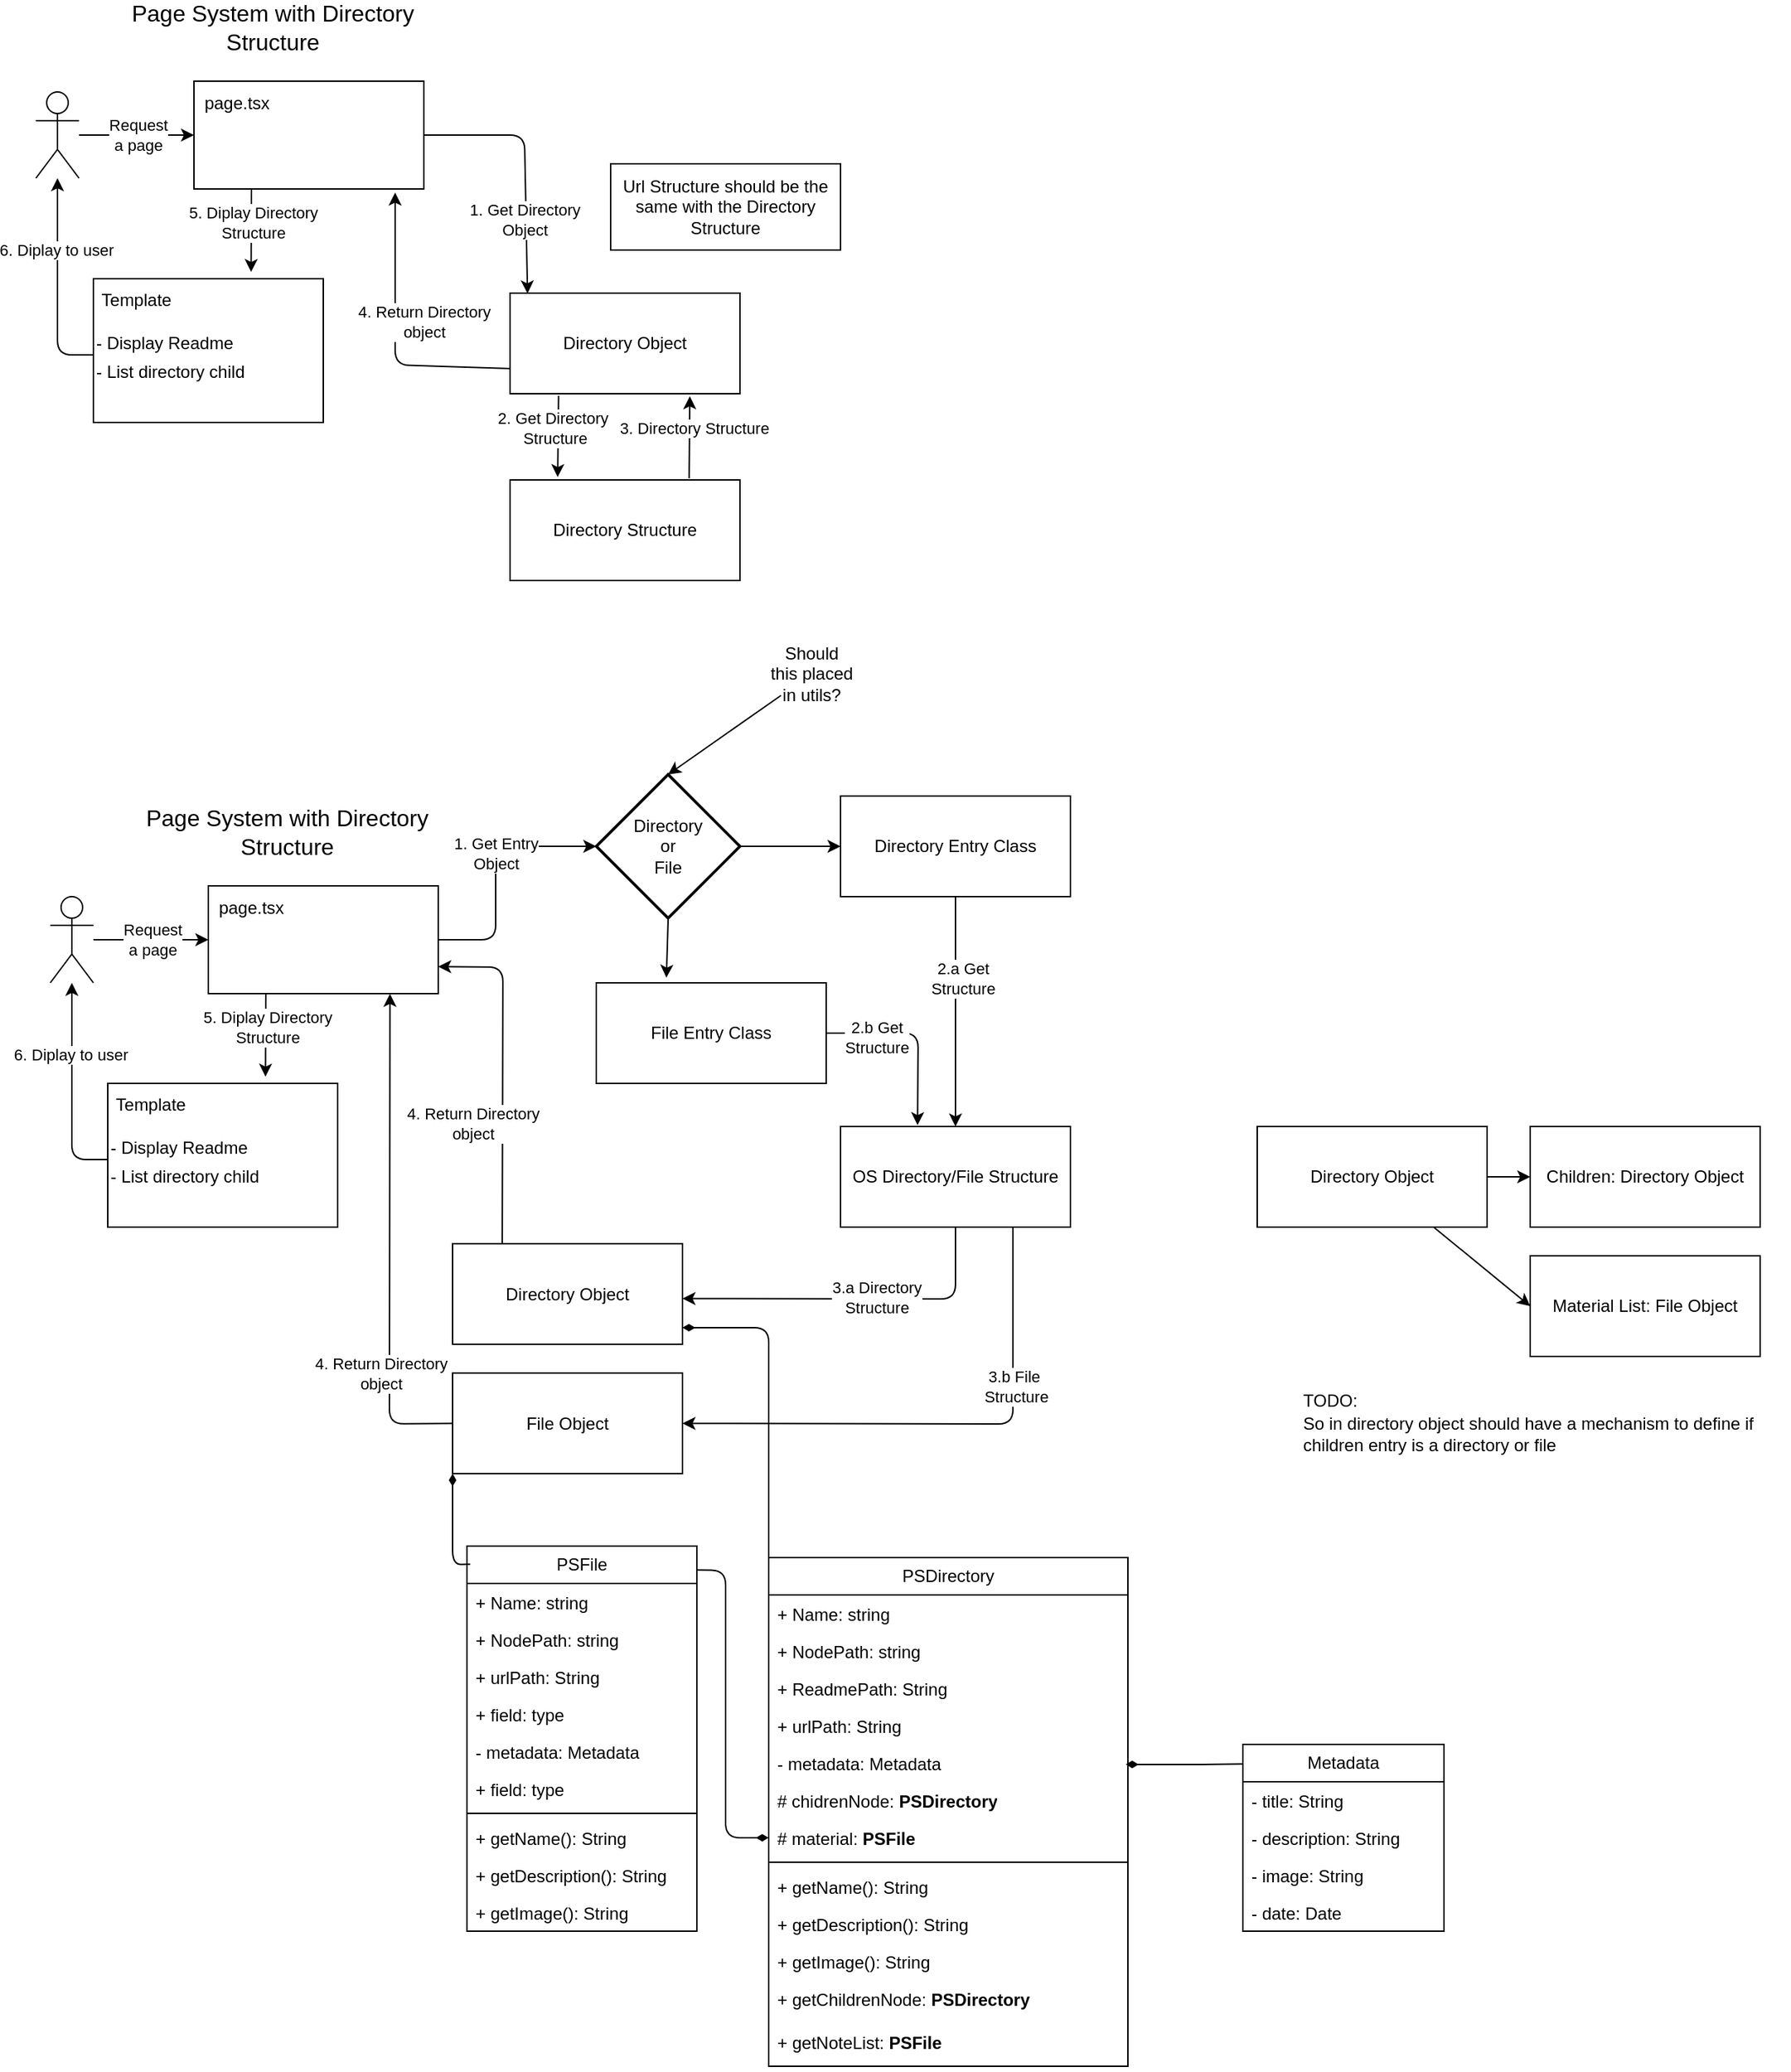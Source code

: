 <mxfile>
    <diagram id="Q1_f4pRA0YKvESPfjHYy" name="Page-1">
        <mxGraphModel dx="579" dy="501" grid="1" gridSize="10" guides="1" tooltips="1" connect="1" arrows="1" fold="1" page="1" pageScale="1" pageWidth="850" pageHeight="1100" math="0" shadow="0">
            <root>
                <mxCell id="0"/>
                <mxCell id="1" parent="0"/>
                <mxCell id="25" value="" style="edgeStyle=none;html=1;fontStyle=0" parent="1" source="2" target="3" edge="1">
                    <mxGeometry relative="1" as="geometry"/>
                </mxCell>
                <mxCell id="26" value="Request&lt;div&gt;a page&lt;/div&gt;" style="edgeLabel;html=1;align=center;verticalAlign=middle;resizable=0;points=[];" parent="25" vertex="1" connectable="0">
                    <mxGeometry x="-0.314" relative="1" as="geometry">
                        <mxPoint x="13" as="offset"/>
                    </mxGeometry>
                </mxCell>
                <mxCell id="2" value="" style="shape=umlActor;verticalLabelPosition=bottom;verticalAlign=top;html=1;outlineConnect=0;" parent="1" vertex="1">
                    <mxGeometry x="200" y="280" width="30" height="60" as="geometry"/>
                </mxCell>
                <mxCell id="3" value="" style="rounded=0;whiteSpace=wrap;html=1;" parent="1" vertex="1">
                    <mxGeometry x="310" y="272.5" width="160" height="75" as="geometry"/>
                </mxCell>
                <mxCell id="4" value="" style="rounded=0;whiteSpace=wrap;html=1;" parent="1" vertex="1">
                    <mxGeometry x="240" y="410" width="160" height="100" as="geometry"/>
                </mxCell>
                <mxCell id="5" value="Directory Object&lt;span style=&quot;font-family: monospace; font-size: 0px; text-align: start; text-wrap-mode: nowrap;&quot;&gt;%3CmxGraphModel%3E%3Croot%3E%3CmxCell%20id%3D%220%22%2F%3E%3CmxCell%20id%3D%221%22%20parent%3D%220%22%2F%3E%3CmxCell%20id%3D%222%22%20value%3D%22Template%22%20style%3D%22rounded%3D0%3BwhiteSpace%3Dwrap%3Bhtml%3D1%3B%22%20vertex%3D%221%22%20parent%3D%221%22%3E%3CmxGeometry%20x%3D%22400%22%20y%3D%22100%22%20width%3D%22160%22%20height%3D%22170%22%20as%3D%22geometry%22%2F%3E%3C%2FmxCell%3E%3C%2Froot%3E%3C%2FmxGraphModel%3E&lt;/span&gt;" style="rounded=0;whiteSpace=wrap;html=1;" parent="1" vertex="1">
                    <mxGeometry x="530" y="420" width="160" height="70" as="geometry"/>
                </mxCell>
                <mxCell id="7" value="Directory Structure" style="rounded=0;whiteSpace=wrap;html=1;" parent="1" vertex="1">
                    <mxGeometry x="530" y="550" width="160" height="70" as="geometry"/>
                </mxCell>
                <mxCell id="10" value="" style="endArrow=classic;html=1;entryX=0.076;entryY=0.003;entryDx=0;entryDy=0;entryPerimeter=0;fontStyle=0" parent="1" target="5" edge="1">
                    <mxGeometry width="50" height="50" relative="1" as="geometry">
                        <mxPoint x="470" y="310" as="sourcePoint"/>
                        <mxPoint x="520" y="260" as="targetPoint"/>
                        <Array as="points">
                            <mxPoint x="540" y="310"/>
                        </Array>
                    </mxGeometry>
                </mxCell>
                <mxCell id="12" value="1. Get Directory&lt;div&gt;Object&lt;/div&gt;" style="edgeLabel;html=1;align=center;verticalAlign=middle;resizable=0;points=[];" parent="10" vertex="1" connectable="0">
                    <mxGeometry x="0.254" y="2" relative="1" as="geometry">
                        <mxPoint x="-3" y="16" as="offset"/>
                    </mxGeometry>
                </mxCell>
                <mxCell id="11" value="" style="endArrow=classic;html=1;exitX=0.779;exitY=-0.016;exitDx=0;exitDy=0;exitPerimeter=0;entryX=0.782;entryY=1.025;entryDx=0;entryDy=0;entryPerimeter=0;fontStyle=0" parent="1" source="7" target="5" edge="1">
                    <mxGeometry width="50" height="50" relative="1" as="geometry">
                        <mxPoint x="770" y="372.5" as="sourcePoint"/>
                        <mxPoint x="770" y="419.5" as="targetPoint"/>
                    </mxGeometry>
                </mxCell>
                <mxCell id="17" value="3. Directory Structure" style="edgeLabel;html=1;align=center;verticalAlign=middle;resizable=0;points=[];" parent="11" vertex="1" connectable="0">
                    <mxGeometry x="-0.489" y="-3" relative="1" as="geometry">
                        <mxPoint y="-21" as="offset"/>
                    </mxGeometry>
                </mxCell>
                <mxCell id="15" value="" style="endArrow=classic;html=1;exitX=0.211;exitY=1.022;exitDx=0;exitDy=0;entryX=0.207;entryY=-0.028;entryDx=0;entryDy=0;entryPerimeter=0;exitPerimeter=0;fontStyle=0" parent="1" source="5" target="7" edge="1">
                    <mxGeometry width="50" height="50" relative="1" as="geometry">
                        <mxPoint x="660" y="422.5" as="sourcePoint"/>
                        <mxPoint x="660" y="372.5" as="targetPoint"/>
                    </mxGeometry>
                </mxCell>
                <mxCell id="16" value="2. Get Directory&amp;nbsp;&lt;div&gt;Structure&lt;/div&gt;" style="edgeLabel;html=1;align=center;verticalAlign=middle;resizable=0;points=[];" parent="15" vertex="1" connectable="0">
                    <mxGeometry x="0.12" relative="1" as="geometry">
                        <mxPoint x="-3" y="-9" as="offset"/>
                    </mxGeometry>
                </mxCell>
                <mxCell id="18" value="" style="endArrow=classic;html=1;exitX=0;exitY=0.75;exitDx=0;exitDy=0;fontStyle=0" parent="1" source="5" edge="1">
                    <mxGeometry width="50" height="50" relative="1" as="geometry">
                        <mxPoint x="550" y="350" as="sourcePoint"/>
                        <mxPoint x="450" y="350" as="targetPoint"/>
                        <Array as="points">
                            <mxPoint x="450" y="470"/>
                        </Array>
                    </mxGeometry>
                </mxCell>
                <mxCell id="19" value="4. Return Directory&lt;div&gt;object&lt;/div&gt;" style="edgeLabel;html=1;align=center;verticalAlign=middle;resizable=0;points=[];" parent="18" vertex="1" connectable="0">
                    <mxGeometry x="-0.581" y="3" relative="1" as="geometry">
                        <mxPoint x="-18" y="-34" as="offset"/>
                    </mxGeometry>
                </mxCell>
                <mxCell id="20" value="" style="endArrow=classic;html=1;entryX=0.686;entryY=-0.047;entryDx=0;entryDy=0;entryPerimeter=0;exitX=0.25;exitY=1;exitDx=0;exitDy=0;fontStyle=0" parent="1" source="3" target="4" edge="1">
                    <mxGeometry width="50" height="50" relative="1" as="geometry">
                        <mxPoint x="420" y="350" as="sourcePoint"/>
                        <mxPoint x="450" y="330" as="targetPoint"/>
                    </mxGeometry>
                </mxCell>
                <mxCell id="21" value="5. Diplay Directory&lt;div&gt;Structure&lt;/div&gt;" style="edgeLabel;html=1;align=center;verticalAlign=middle;resizable=0;points=[];" parent="20" vertex="1" connectable="0">
                    <mxGeometry x="-0.419" y="1" relative="1" as="geometry">
                        <mxPoint y="6" as="offset"/>
                    </mxGeometry>
                </mxCell>
                <mxCell id="22" value="Template" style="text;html=1;align=center;verticalAlign=middle;whiteSpace=wrap;rounded=0;" parent="1" vertex="1">
                    <mxGeometry x="240" y="410" width="60" height="30" as="geometry"/>
                </mxCell>
                <mxCell id="23" value="- Display Readme" style="text;html=1;align=left;verticalAlign=middle;whiteSpace=wrap;rounded=0;" parent="1" vertex="1">
                    <mxGeometry x="240" y="440" width="130" height="30" as="geometry"/>
                </mxCell>
                <mxCell id="24" value="- List directory child" style="text;html=1;align=left;verticalAlign=middle;whiteSpace=wrap;rounded=0;" parent="1" vertex="1">
                    <mxGeometry x="240" y="460" width="130" height="30" as="geometry"/>
                </mxCell>
                <mxCell id="27" value="page.tsx" style="text;html=1;align=center;verticalAlign=middle;whiteSpace=wrap;rounded=0;" parent="1" vertex="1">
                    <mxGeometry x="310" y="272.5" width="60" height="30" as="geometry"/>
                </mxCell>
                <mxCell id="33" value="" style="endArrow=classic;html=1;exitX=0.003;exitY=0.53;exitDx=0;exitDy=0;exitPerimeter=0;fontStyle=0" parent="1" source="4" target="2" edge="1">
                    <mxGeometry width="50" height="50" relative="1" as="geometry">
                        <mxPoint x="220" y="430" as="sourcePoint"/>
                        <mxPoint x="380" y="350" as="targetPoint"/>
                        <Array as="points">
                            <mxPoint x="215" y="463"/>
                        </Array>
                    </mxGeometry>
                </mxCell>
                <mxCell id="34" value="6. Diplay to user" style="edgeLabel;html=1;align=center;verticalAlign=middle;resizable=0;points=[];" parent="33" vertex="1" connectable="0">
                    <mxGeometry x="0.326" y="1" relative="1" as="geometry">
                        <mxPoint as="offset"/>
                    </mxGeometry>
                </mxCell>
                <mxCell id="35" value="&lt;font style=&quot;font-size: 16px;&quot;&gt;Page System with Directory Structure&lt;/font&gt;" style="text;html=1;align=center;verticalAlign=middle;whiteSpace=wrap;rounded=0;" parent="1" vertex="1">
                    <mxGeometry x="260" y="220" width="210" height="30" as="geometry"/>
                </mxCell>
                <mxCell id="36" value="Url Structure should be the same with the Directory Structure" style="rounded=0;whiteSpace=wrap;html=1;" parent="1" vertex="1">
                    <mxGeometry x="600" y="330" width="160" height="60" as="geometry"/>
                </mxCell>
                <mxCell id="37" value="" style="edgeStyle=none;html=1;fontStyle=0" edge="1" parent="1" source="39" target="40">
                    <mxGeometry relative="1" as="geometry"/>
                </mxCell>
                <mxCell id="38" value="Request&lt;div&gt;a page&lt;/div&gt;" style="edgeLabel;html=1;align=center;verticalAlign=middle;resizable=0;points=[];" vertex="1" connectable="0" parent="37">
                    <mxGeometry x="-0.314" relative="1" as="geometry">
                        <mxPoint x="13" as="offset"/>
                    </mxGeometry>
                </mxCell>
                <mxCell id="39" value="" style="shape=umlActor;verticalLabelPosition=bottom;verticalAlign=top;html=1;outlineConnect=0;" vertex="1" parent="1">
                    <mxGeometry x="210" y="840" width="30" height="60" as="geometry"/>
                </mxCell>
                <mxCell id="40" value="" style="rounded=0;whiteSpace=wrap;html=1;" vertex="1" parent="1">
                    <mxGeometry x="320" y="832.5" width="160" height="75" as="geometry"/>
                </mxCell>
                <mxCell id="41" value="" style="rounded=0;whiteSpace=wrap;html=1;" vertex="1" parent="1">
                    <mxGeometry x="250" y="970" width="160" height="100" as="geometry"/>
                </mxCell>
                <mxCell id="44" value="" style="endArrow=classic;html=1;entryX=0;entryY=0.5;entryDx=0;entryDy=0;entryPerimeter=0;fontStyle=0" edge="1" parent="1" target="82">
                    <mxGeometry width="50" height="50" relative="1" as="geometry">
                        <mxPoint x="480" y="870" as="sourcePoint"/>
                        <mxPoint x="530" y="820" as="targetPoint"/>
                        <Array as="points">
                            <mxPoint x="520" y="870"/>
                            <mxPoint x="520" y="805"/>
                        </Array>
                    </mxGeometry>
                </mxCell>
                <mxCell id="45" value="1. Get Entry&lt;div&gt;Object&lt;/div&gt;" style="edgeLabel;html=1;align=center;verticalAlign=middle;resizable=0;points=[];" vertex="1" connectable="0" parent="44">
                    <mxGeometry x="0.254" y="2" relative="1" as="geometry">
                        <mxPoint x="-5" y="7" as="offset"/>
                    </mxGeometry>
                </mxCell>
                <mxCell id="50" value="" style="endArrow=classic;html=1;exitX=0.216;exitY=-0.003;exitDx=0;exitDy=0;fontStyle=0;entryX=1;entryY=0.75;entryDx=0;entryDy=0;exitPerimeter=0;" edge="1" parent="1" source="72" target="40">
                    <mxGeometry width="50" height="50" relative="1" as="geometry">
                        <mxPoint x="560" y="910" as="sourcePoint"/>
                        <mxPoint x="460" y="910" as="targetPoint"/>
                        <Array as="points">
                            <mxPoint x="525" y="889"/>
                        </Array>
                    </mxGeometry>
                </mxCell>
                <mxCell id="51" value="4. Return Directory&lt;div&gt;object&lt;/div&gt;" style="edgeLabel;html=1;align=center;verticalAlign=middle;resizable=0;points=[];" vertex="1" connectable="0" parent="50">
                    <mxGeometry x="-0.581" y="3" relative="1" as="geometry">
                        <mxPoint x="-18" y="-34" as="offset"/>
                    </mxGeometry>
                </mxCell>
                <mxCell id="52" value="" style="endArrow=classic;html=1;entryX=0.686;entryY=-0.047;entryDx=0;entryDy=0;entryPerimeter=0;exitX=0.25;exitY=1;exitDx=0;exitDy=0;fontStyle=0" edge="1" parent="1" source="40" target="41">
                    <mxGeometry width="50" height="50" relative="1" as="geometry">
                        <mxPoint x="430" y="910" as="sourcePoint"/>
                        <mxPoint x="460" y="890" as="targetPoint"/>
                    </mxGeometry>
                </mxCell>
                <mxCell id="53" value="5. Diplay Directory&lt;div&gt;Structure&lt;/div&gt;" style="edgeLabel;html=1;align=center;verticalAlign=middle;resizable=0;points=[];" vertex="1" connectable="0" parent="52">
                    <mxGeometry x="-0.419" y="1" relative="1" as="geometry">
                        <mxPoint y="6" as="offset"/>
                    </mxGeometry>
                </mxCell>
                <mxCell id="54" value="Template" style="text;html=1;align=center;verticalAlign=middle;whiteSpace=wrap;rounded=0;" vertex="1" parent="1">
                    <mxGeometry x="250" y="970" width="60" height="30" as="geometry"/>
                </mxCell>
                <mxCell id="55" value="- Display Readme" style="text;html=1;align=left;verticalAlign=middle;whiteSpace=wrap;rounded=0;" vertex="1" parent="1">
                    <mxGeometry x="250" y="1000" width="130" height="30" as="geometry"/>
                </mxCell>
                <mxCell id="56" value="- List directory child" style="text;html=1;align=left;verticalAlign=middle;whiteSpace=wrap;rounded=0;" vertex="1" parent="1">
                    <mxGeometry x="250" y="1020" width="130" height="30" as="geometry"/>
                </mxCell>
                <mxCell id="57" value="page.tsx" style="text;html=1;align=center;verticalAlign=middle;whiteSpace=wrap;rounded=0;" vertex="1" parent="1">
                    <mxGeometry x="320" y="832.5" width="60" height="30" as="geometry"/>
                </mxCell>
                <mxCell id="58" value="" style="endArrow=classic;html=1;exitX=0.003;exitY=0.53;exitDx=0;exitDy=0;exitPerimeter=0;fontStyle=0" edge="1" parent="1" source="41" target="39">
                    <mxGeometry width="50" height="50" relative="1" as="geometry">
                        <mxPoint x="230" y="990" as="sourcePoint"/>
                        <mxPoint x="390" y="910" as="targetPoint"/>
                        <Array as="points">
                            <mxPoint x="225" y="1023"/>
                        </Array>
                    </mxGeometry>
                </mxCell>
                <mxCell id="59" value="6. Diplay to user" style="edgeLabel;html=1;align=center;verticalAlign=middle;resizable=0;points=[];" vertex="1" connectable="0" parent="58">
                    <mxGeometry x="0.326" y="1" relative="1" as="geometry">
                        <mxPoint as="offset"/>
                    </mxGeometry>
                </mxCell>
                <mxCell id="60" value="&lt;font style=&quot;font-size: 16px;&quot;&gt;Page System with Directory Structure&lt;/font&gt;" style="text;html=1;align=center;verticalAlign=middle;whiteSpace=wrap;rounded=0;" vertex="1" parent="1">
                    <mxGeometry x="270" y="780" width="210" height="30" as="geometry"/>
                </mxCell>
                <mxCell id="67" value="" style="edgeStyle=none;html=1;entryX=0;entryY=0.5;entryDx=0;entryDy=0;exitX=1;exitY=0.5;exitDx=0;exitDy=0;exitPerimeter=0;" edge="1" parent="1" source="82" target="65">
                    <mxGeometry relative="1" as="geometry"/>
                </mxCell>
                <mxCell id="68" value="" style="edgeStyle=none;html=1;exitX=0.501;exitY=0.978;exitDx=0;exitDy=0;exitPerimeter=0;entryX=0.305;entryY=-0.051;entryDx=0;entryDy=0;entryPerimeter=0;" edge="1" parent="1" source="82" target="66">
                    <mxGeometry relative="1" as="geometry"/>
                </mxCell>
                <mxCell id="70" value="" style="edgeStyle=none;html=1;" edge="1" parent="1" source="65" target="69">
                    <mxGeometry relative="1" as="geometry"/>
                </mxCell>
                <mxCell id="76" value="2.a Get&lt;div&gt;Structure&lt;/div&gt;" style="edgeLabel;html=1;align=center;verticalAlign=middle;resizable=0;points=[];" vertex="1" connectable="0" parent="70">
                    <mxGeometry x="-0.286" y="5" relative="1" as="geometry">
                        <mxPoint as="offset"/>
                    </mxGeometry>
                </mxCell>
                <mxCell id="65" value="Directory Entry Class" style="rounded=0;whiteSpace=wrap;html=1;" vertex="1" parent="1">
                    <mxGeometry x="760" y="770" width="160" height="70" as="geometry"/>
                </mxCell>
                <mxCell id="71" value="" style="edgeStyle=none;html=1;exitX=1;exitY=0.5;exitDx=0;exitDy=0;entryX=0.335;entryY=-0.014;entryDx=0;entryDy=0;entryPerimeter=0;" edge="1" parent="1" source="66" target="69">
                    <mxGeometry relative="1" as="geometry">
                        <Array as="points">
                            <mxPoint x="814" y="935"/>
                        </Array>
                    </mxGeometry>
                </mxCell>
                <mxCell id="118" value="&lt;span style=&quot;color: rgb(0, 0, 0);&quot;&gt;2.b Get&lt;/span&gt;&lt;div&gt;Structure&lt;/div&gt;" style="edgeLabel;html=1;align=center;verticalAlign=middle;resizable=0;points=[];" vertex="1" connectable="0" parent="71">
                    <mxGeometry x="-0.46" y="-3" relative="1" as="geometry">
                        <mxPoint as="offset"/>
                    </mxGeometry>
                </mxCell>
                <mxCell id="66" value="File Entry Class" style="rounded=0;whiteSpace=wrap;html=1;" vertex="1" parent="1">
                    <mxGeometry x="590" y="900" width="160" height="70" as="geometry"/>
                </mxCell>
                <mxCell id="74" value="" style="edgeStyle=none;html=1;exitX=0.5;exitY=1;exitDx=0;exitDy=0;entryX=1;entryY=0.545;entryDx=0;entryDy=0;entryPerimeter=0;" edge="1" parent="1" source="69" target="72">
                    <mxGeometry relative="1" as="geometry">
                        <mxPoint x="698.64" y="982.14" as="sourcePoint"/>
                        <Array as="points">
                            <mxPoint x="840" y="1120"/>
                        </Array>
                    </mxGeometry>
                </mxCell>
                <mxCell id="80" value="3.a Directory&lt;div&gt;Structure&lt;/div&gt;" style="edgeLabel;html=1;align=center;verticalAlign=middle;resizable=0;points=[];" vertex="1" connectable="0" parent="74">
                    <mxGeometry x="-0.121" y="-1" relative="1" as="geometry">
                        <mxPoint as="offset"/>
                    </mxGeometry>
                </mxCell>
                <mxCell id="75" value="" style="edgeStyle=none;html=1;entryX=1;entryY=0.5;entryDx=0;entryDy=0;exitX=0.75;exitY=1;exitDx=0;exitDy=0;" edge="1" parent="1" source="69" target="73">
                    <mxGeometry relative="1" as="geometry">
                        <mxPoint x="750" y="981.58" as="sourcePoint"/>
                        <Array as="points">
                            <mxPoint x="880" y="1207"/>
                        </Array>
                    </mxGeometry>
                </mxCell>
                <mxCell id="81" value="3.b File&amp;nbsp;&lt;div&gt;Structure&lt;/div&gt;" style="edgeLabel;html=1;align=center;verticalAlign=middle;resizable=0;points=[];" vertex="1" connectable="0" parent="75">
                    <mxGeometry x="-0.395" y="2" relative="1" as="geometry">
                        <mxPoint as="offset"/>
                    </mxGeometry>
                </mxCell>
                <mxCell id="69" value="OS Directory/File Structure" style="rounded=0;whiteSpace=wrap;html=1;" vertex="1" parent="1">
                    <mxGeometry x="760" y="1000" width="160" height="70" as="geometry"/>
                </mxCell>
                <mxCell id="72" value="Directory Object" style="rounded=0;whiteSpace=wrap;html=1;" vertex="1" parent="1">
                    <mxGeometry x="490" y="1081.58" width="160" height="70" as="geometry"/>
                </mxCell>
                <mxCell id="73" value="File Object" style="rounded=0;whiteSpace=wrap;html=1;" vertex="1" parent="1">
                    <mxGeometry x="490" y="1171.58" width="160" height="70" as="geometry"/>
                </mxCell>
                <mxCell id="77" value="" style="endArrow=classic;html=1;fontStyle=0;exitX=0;exitY=0.5;exitDx=0;exitDy=0;entryX=0.79;entryY=1.002;entryDx=0;entryDy=0;entryPerimeter=0;" edge="1" parent="1" source="73" target="40">
                    <mxGeometry width="50" height="50" relative="1" as="geometry">
                        <mxPoint x="840" y="1070" as="sourcePoint"/>
                        <mxPoint x="460" y="1020" as="targetPoint"/>
                        <Array as="points">
                            <mxPoint x="446" y="1207"/>
                        </Array>
                    </mxGeometry>
                </mxCell>
                <mxCell id="78" value="4. Return Directory&lt;div&gt;object&lt;/div&gt;" style="edgeLabel;html=1;align=center;verticalAlign=middle;resizable=0;points=[];" vertex="1" connectable="0" parent="77">
                    <mxGeometry x="-0.581" y="3" relative="1" as="geometry">
                        <mxPoint x="-3" y="-7" as="offset"/>
                    </mxGeometry>
                </mxCell>
                <mxCell id="82" value="Directory&lt;div&gt;or&lt;/div&gt;&lt;div&gt;File&lt;/div&gt;" style="strokeWidth=2;html=1;shape=mxgraph.flowchart.decision;whiteSpace=wrap;" vertex="1" parent="1">
                    <mxGeometry x="590" y="755" width="100" height="100" as="geometry"/>
                </mxCell>
                <mxCell id="85" value="PSDirectory" style="swimlane;fontStyle=0;childLayout=stackLayout;horizontal=1;startSize=26;fillColor=none;horizontalStack=0;resizeParent=1;resizeParentMax=0;resizeLast=0;collapsible=1;marginBottom=0;whiteSpace=wrap;html=1;" vertex="1" parent="1">
                    <mxGeometry x="710" y="1300" width="250" height="354" as="geometry"/>
                </mxCell>
                <mxCell id="94" value="+ Name: string" style="text;strokeColor=none;fillColor=none;align=left;verticalAlign=top;spacingLeft=4;spacingRight=4;overflow=hidden;rotatable=0;points=[[0,0.5],[1,0.5]];portConstraint=eastwest;whiteSpace=wrap;html=1;" vertex="1" parent="85">
                    <mxGeometry y="26" width="250" height="26" as="geometry"/>
                </mxCell>
                <mxCell id="93" value="+ NodePath: string" style="text;strokeColor=none;fillColor=none;align=left;verticalAlign=top;spacingLeft=4;spacingRight=4;overflow=hidden;rotatable=0;points=[[0,0.5],[1,0.5]];portConstraint=eastwest;whiteSpace=wrap;html=1;" vertex="1" parent="85">
                    <mxGeometry y="52" width="250" height="26" as="geometry"/>
                </mxCell>
                <mxCell id="86" value="+ ReadmePath: String" style="text;strokeColor=none;fillColor=none;align=left;verticalAlign=top;spacingLeft=4;spacingRight=4;overflow=hidden;rotatable=0;points=[[0,0.5],[1,0.5]];portConstraint=eastwest;whiteSpace=wrap;html=1;" vertex="1" parent="85">
                    <mxGeometry y="78" width="250" height="26" as="geometry"/>
                </mxCell>
                <mxCell id="87" value="&lt;span style=&quot;color: rgb(0, 0, 0);&quot;&gt;+ urlPath: String&lt;/span&gt;" style="text;strokeColor=none;fillColor=none;align=left;verticalAlign=top;spacingLeft=4;spacingRight=4;overflow=hidden;rotatable=0;points=[[0,0.5],[1,0.5]];portConstraint=eastwest;whiteSpace=wrap;html=1;" vertex="1" parent="85">
                    <mxGeometry y="104" width="250" height="26" as="geometry"/>
                </mxCell>
                <mxCell id="95" value="- metadata: Metadata" style="text;strokeColor=none;fillColor=none;align=left;verticalAlign=top;spacingLeft=4;spacingRight=4;overflow=hidden;rotatable=0;points=[[0,0.5],[1,0.5]];portConstraint=eastwest;whiteSpace=wrap;html=1;" vertex="1" parent="85">
                    <mxGeometry y="130" width="250" height="26" as="geometry"/>
                </mxCell>
                <mxCell id="88" value="&lt;span style=&quot;color: rgb(0, 0, 0);&quot;&gt;# chidrenNode: &lt;b&gt;PSDirectory&lt;/b&gt;&lt;/span&gt;" style="text;strokeColor=none;fillColor=none;align=left;verticalAlign=top;spacingLeft=4;spacingRight=4;overflow=hidden;rotatable=0;points=[[0,0.5],[1,0.5]];portConstraint=eastwest;whiteSpace=wrap;html=1;" vertex="1" parent="85">
                    <mxGeometry y="156" width="250" height="26" as="geometry"/>
                </mxCell>
                <mxCell id="89" value="&lt;span style=&quot;color: rgb(0, 0, 0);&quot;&gt;# material: &lt;b&gt;PSFile&lt;/b&gt;&lt;/span&gt;" style="text;strokeColor=none;fillColor=none;align=left;verticalAlign=top;spacingLeft=4;spacingRight=4;overflow=hidden;rotatable=0;points=[[0,0.5],[1,0.5]];portConstraint=eastwest;whiteSpace=wrap;html=1;" vertex="1" parent="85">
                    <mxGeometry y="182" width="250" height="26" as="geometry"/>
                </mxCell>
                <mxCell id="90" value="" style="line;strokeWidth=1;fillColor=none;align=left;verticalAlign=middle;spacingTop=-1;spacingLeft=3;spacingRight=3;rotatable=0;labelPosition=right;points=[];portConstraint=eastwest;strokeColor=inherit;" vertex="1" parent="85">
                    <mxGeometry y="208" width="250" height="8" as="geometry"/>
                </mxCell>
                <mxCell id="120" value="+ getName(): String" style="text;strokeColor=none;fillColor=none;align=left;verticalAlign=top;spacingLeft=4;spacingRight=4;overflow=hidden;rotatable=0;points=[[0,0.5],[1,0.5]];portConstraint=eastwest;whiteSpace=wrap;html=1;" vertex="1" parent="85">
                    <mxGeometry y="216" width="250" height="26" as="geometry"/>
                </mxCell>
                <mxCell id="121" value="+ getDescription(): String" style="text;strokeColor=none;fillColor=none;align=left;verticalAlign=top;spacingLeft=4;spacingRight=4;overflow=hidden;rotatable=0;points=[[0,0.5],[1,0.5]];portConstraint=eastwest;whiteSpace=wrap;html=1;" vertex="1" parent="85">
                    <mxGeometry y="242" width="250" height="26" as="geometry"/>
                </mxCell>
                <mxCell id="122" value="+ getImage(): String" style="text;strokeColor=none;fillColor=none;align=left;verticalAlign=top;spacingLeft=4;spacingRight=4;overflow=hidden;rotatable=0;points=[[0,0.5],[1,0.5]];portConstraint=eastwest;whiteSpace=wrap;html=1;" vertex="1" parent="85">
                    <mxGeometry y="268" width="250" height="26" as="geometry"/>
                </mxCell>
                <mxCell id="91" value="+ getChildrenNode: &lt;b&gt;PSDirectory&lt;/b&gt;" style="text;strokeColor=none;fillColor=none;align=left;verticalAlign=top;spacingLeft=4;spacingRight=4;overflow=hidden;rotatable=0;points=[[0,0.5],[1,0.5]];portConstraint=eastwest;whiteSpace=wrap;html=1;" vertex="1" parent="85">
                    <mxGeometry y="294" width="250" height="30" as="geometry"/>
                </mxCell>
                <mxCell id="92" value="+ getNoteList: &lt;b&gt;PSFile&lt;/b&gt;" style="text;strokeColor=none;fillColor=none;align=left;verticalAlign=top;spacingLeft=4;spacingRight=4;overflow=hidden;rotatable=0;points=[[0,0.5],[1,0.5]];portConstraint=eastwest;whiteSpace=wrap;html=1;" vertex="1" parent="85">
                    <mxGeometry y="324" width="250" height="30" as="geometry"/>
                </mxCell>
                <mxCell id="96" value="Metadata" style="swimlane;fontStyle=0;childLayout=stackLayout;horizontal=1;startSize=26;fillColor=none;horizontalStack=0;resizeParent=1;resizeParentMax=0;resizeLast=0;collapsible=1;marginBottom=0;whiteSpace=wrap;html=1;" vertex="1" parent="1">
                    <mxGeometry x="1040" y="1430" width="140" height="130" as="geometry"/>
                </mxCell>
                <mxCell id="97" value="- title: String" style="text;strokeColor=none;fillColor=none;align=left;verticalAlign=top;spacingLeft=4;spacingRight=4;overflow=hidden;rotatable=0;points=[[0,0.5],[1,0.5]];portConstraint=eastwest;whiteSpace=wrap;html=1;" vertex="1" parent="96">
                    <mxGeometry y="26" width="140" height="26" as="geometry"/>
                </mxCell>
                <mxCell id="98" value="- description: String" style="text;strokeColor=none;fillColor=none;align=left;verticalAlign=top;spacingLeft=4;spacingRight=4;overflow=hidden;rotatable=0;points=[[0,0.5],[1,0.5]];portConstraint=eastwest;whiteSpace=wrap;html=1;" vertex="1" parent="96">
                    <mxGeometry y="52" width="140" height="26" as="geometry"/>
                </mxCell>
                <mxCell id="99" value="- image: String" style="text;strokeColor=none;fillColor=none;align=left;verticalAlign=top;spacingLeft=4;spacingRight=4;overflow=hidden;rotatable=0;points=[[0,0.5],[1,0.5]];portConstraint=eastwest;whiteSpace=wrap;html=1;" vertex="1" parent="96">
                    <mxGeometry y="78" width="140" height="26" as="geometry"/>
                </mxCell>
                <mxCell id="100" value="- date: Date" style="text;strokeColor=none;fillColor=none;align=left;verticalAlign=top;spacingLeft=4;spacingRight=4;overflow=hidden;rotatable=0;points=[[0,0.5],[1,0.5]];portConstraint=eastwest;whiteSpace=wrap;html=1;" vertex="1" parent="96">
                    <mxGeometry y="104" width="140" height="26" as="geometry"/>
                </mxCell>
                <mxCell id="101" value="" style="edgeStyle=none;html=1;endArrow=diamondThin;endFill=1;exitX=0;exitY=0.105;exitDx=0;exitDy=0;exitPerimeter=0;entryX=0.994;entryY=0.536;entryDx=0;entryDy=0;entryPerimeter=0;" edge="1" parent="1" source="96" target="95">
                    <mxGeometry relative="1" as="geometry">
                        <Array as="points">
                            <mxPoint x="1010" y="1444"/>
                        </Array>
                        <mxPoint x="1030" y="1370" as="sourcePoint"/>
                        <mxPoint x="1030" y="1510" as="targetPoint"/>
                    </mxGeometry>
                </mxCell>
                <mxCell id="102" value="" style="edgeStyle=none;html=1;endArrow=diamondThin;endFill=1;exitX=0;exitY=0;exitDx=0;exitDy=0;entryX=1;entryY=0.834;entryDx=0;entryDy=0;entryPerimeter=0;" edge="1" parent="1" source="85" target="72">
                    <mxGeometry relative="1" as="geometry">
                        <Array as="points">
                            <mxPoint x="710" y="1140"/>
                        </Array>
                        <mxPoint x="1050" y="1454" as="sourcePoint"/>
                        <mxPoint x="968" y="1454" as="targetPoint"/>
                    </mxGeometry>
                </mxCell>
                <mxCell id="103" value="PSFile" style="swimlane;fontStyle=0;childLayout=stackLayout;horizontal=1;startSize=26;fillColor=none;horizontalStack=0;resizeParent=1;resizeParentMax=0;resizeLast=0;collapsible=1;marginBottom=0;whiteSpace=wrap;html=1;" vertex="1" parent="1">
                    <mxGeometry x="500" y="1292" width="160" height="268" as="geometry">
                        <mxRectangle x="380" y="340" width="80" height="30" as="alternateBounds"/>
                    </mxGeometry>
                </mxCell>
                <mxCell id="113" value="+ Name: string" style="text;strokeColor=none;fillColor=none;align=left;verticalAlign=top;spacingLeft=4;spacingRight=4;overflow=hidden;rotatable=0;points=[[0,0.5],[1,0.5]];portConstraint=eastwest;whiteSpace=wrap;html=1;" vertex="1" parent="103">
                    <mxGeometry y="26" width="160" height="26" as="geometry"/>
                </mxCell>
                <mxCell id="112" value="+ NodePath: string" style="text;strokeColor=none;fillColor=none;align=left;verticalAlign=top;spacingLeft=4;spacingRight=4;overflow=hidden;rotatable=0;points=[[0,0.5],[1,0.5]];portConstraint=eastwest;whiteSpace=wrap;html=1;" vertex="1" parent="103">
                    <mxGeometry y="52" width="160" height="26" as="geometry"/>
                </mxCell>
                <mxCell id="104" value="+ urlPath: String" style="text;strokeColor=none;fillColor=none;align=left;verticalAlign=top;spacingLeft=4;spacingRight=4;overflow=hidden;rotatable=0;points=[[0,0.5],[1,0.5]];portConstraint=eastwest;whiteSpace=wrap;html=1;" vertex="1" parent="103">
                    <mxGeometry y="78" width="160" height="26" as="geometry"/>
                </mxCell>
                <mxCell id="105" value="+ field: type" style="text;strokeColor=none;fillColor=none;align=left;verticalAlign=top;spacingLeft=4;spacingRight=4;overflow=hidden;rotatable=0;points=[[0,0.5],[1,0.5]];portConstraint=eastwest;whiteSpace=wrap;html=1;" vertex="1" parent="103">
                    <mxGeometry y="104" width="160" height="26" as="geometry"/>
                </mxCell>
                <mxCell id="114" value="- metadata: Metadata" style="text;strokeColor=none;fillColor=none;align=left;verticalAlign=top;spacingLeft=4;spacingRight=4;overflow=hidden;rotatable=0;points=[[0,0.5],[1,0.5]];portConstraint=eastwest;whiteSpace=wrap;html=1;" vertex="1" parent="103">
                    <mxGeometry y="130" width="160" height="26" as="geometry"/>
                </mxCell>
                <mxCell id="106" value="+ field: type" style="text;strokeColor=none;fillColor=none;align=left;verticalAlign=top;spacingLeft=4;spacingRight=4;overflow=hidden;rotatable=0;points=[[0,0.5],[1,0.5]];portConstraint=eastwest;whiteSpace=wrap;html=1;" vertex="1" parent="103">
                    <mxGeometry y="156" width="160" height="26" as="geometry"/>
                </mxCell>
                <mxCell id="110" value="" style="line;strokeWidth=1;fillColor=none;align=left;verticalAlign=middle;spacingTop=-1;spacingLeft=3;spacingRight=3;rotatable=0;labelPosition=right;points=[];portConstraint=eastwest;strokeColor=inherit;" vertex="1" parent="103">
                    <mxGeometry y="182" width="160" height="8" as="geometry"/>
                </mxCell>
                <mxCell id="107" value="+ getName(): String" style="text;strokeColor=none;fillColor=none;align=left;verticalAlign=top;spacingLeft=4;spacingRight=4;overflow=hidden;rotatable=0;points=[[0,0.5],[1,0.5]];portConstraint=eastwest;whiteSpace=wrap;html=1;" vertex="1" parent="103">
                    <mxGeometry y="190" width="160" height="26" as="geometry"/>
                </mxCell>
                <mxCell id="108" value="+ getDescription(): String" style="text;strokeColor=none;fillColor=none;align=left;verticalAlign=top;spacingLeft=4;spacingRight=4;overflow=hidden;rotatable=0;points=[[0,0.5],[1,0.5]];portConstraint=eastwest;whiteSpace=wrap;html=1;" vertex="1" parent="103">
                    <mxGeometry y="216" width="160" height="26" as="geometry"/>
                </mxCell>
                <mxCell id="109" value="+ getImage(): String" style="text;strokeColor=none;fillColor=none;align=left;verticalAlign=top;spacingLeft=4;spacingRight=4;overflow=hidden;rotatable=0;points=[[0,0.5],[1,0.5]];portConstraint=eastwest;whiteSpace=wrap;html=1;" vertex="1" parent="103">
                    <mxGeometry y="242" width="160" height="26" as="geometry"/>
                </mxCell>
                <mxCell id="115" value="" style="edgeStyle=none;html=1;endArrow=diamondThin;endFill=1;exitX=0.014;exitY=0.047;exitDx=0;exitDy=0;entryX=0;entryY=1;entryDx=0;entryDy=0;exitPerimeter=0;" edge="1" parent="1" source="103" target="73">
                    <mxGeometry relative="1" as="geometry">
                        <Array as="points">
                            <mxPoint x="490" y="1305"/>
                        </Array>
                        <mxPoint x="720" y="1310" as="sourcePoint"/>
                        <mxPoint x="660" y="1150" as="targetPoint"/>
                    </mxGeometry>
                </mxCell>
                <mxCell id="117" value="" style="edgeStyle=none;html=1;endArrow=diamondThin;endFill=1;exitX=1.002;exitY=0.062;exitDx=0;exitDy=0;exitPerimeter=0;" edge="1" parent="1" source="103">
                    <mxGeometry relative="1" as="geometry">
                        <Array as="points">
                            <mxPoint x="680" y="1309"/>
                            <mxPoint x="680" y="1495"/>
                        </Array>
                        <mxPoint x="512" y="1315" as="sourcePoint"/>
                        <mxPoint x="710" y="1495" as="targetPoint"/>
                    </mxGeometry>
                </mxCell>
                <mxCell id="126" value="" style="edgeStyle=none;html=1;entryX=0;entryY=0.5;entryDx=0;entryDy=0;" edge="1" parent="1" source="123" target="125">
                    <mxGeometry relative="1" as="geometry"/>
                </mxCell>
                <mxCell id="127" value="" style="edgeStyle=none;html=1;" edge="1" parent="1" source="123" target="124">
                    <mxGeometry relative="1" as="geometry"/>
                </mxCell>
                <mxCell id="123" value="Directory Object" style="rounded=0;whiteSpace=wrap;html=1;" vertex="1" parent="1">
                    <mxGeometry x="1050" y="1000.0" width="160" height="70" as="geometry"/>
                </mxCell>
                <mxCell id="124" value="Children: Directory Object" style="rounded=0;whiteSpace=wrap;html=1;" vertex="1" parent="1">
                    <mxGeometry x="1240" y="1000.0" width="160" height="70" as="geometry"/>
                </mxCell>
                <mxCell id="125" value="Material List: File Object" style="rounded=0;whiteSpace=wrap;html=1;" vertex="1" parent="1">
                    <mxGeometry x="1240" y="1090" width="160" height="70" as="geometry"/>
                </mxCell>
                <mxCell id="128" value="&lt;div style=&quot;line-height: 130%;&quot;&gt;TODO:&amp;nbsp;&lt;/div&gt;&lt;div style=&quot;line-height: 130%;&quot;&gt;So in directory object should have a mechanism to define if children entry is a directory or file&lt;/div&gt;" style="text;html=1;align=left;verticalAlign=middle;whiteSpace=wrap;rounded=0;" vertex="1" parent="1">
                    <mxGeometry x="1080" y="1176.58" width="340" height="60" as="geometry"/>
                </mxCell>
                <mxCell id="130" value="Should this placed in utils?" style="text;html=1;align=center;verticalAlign=middle;whiteSpace=wrap;rounded=0;" vertex="1" parent="1">
                    <mxGeometry x="710" y="670" width="60" height="30" as="geometry"/>
                </mxCell>
                <mxCell id="131" style="edgeStyle=none;html=1;entryX=0.5;entryY=0;entryDx=0;entryDy=0;entryPerimeter=0;" edge="1" parent="1" source="130" target="82">
                    <mxGeometry relative="1" as="geometry"/>
                </mxCell>
            </root>
        </mxGraphModel>
    </diagram>
</mxfile>